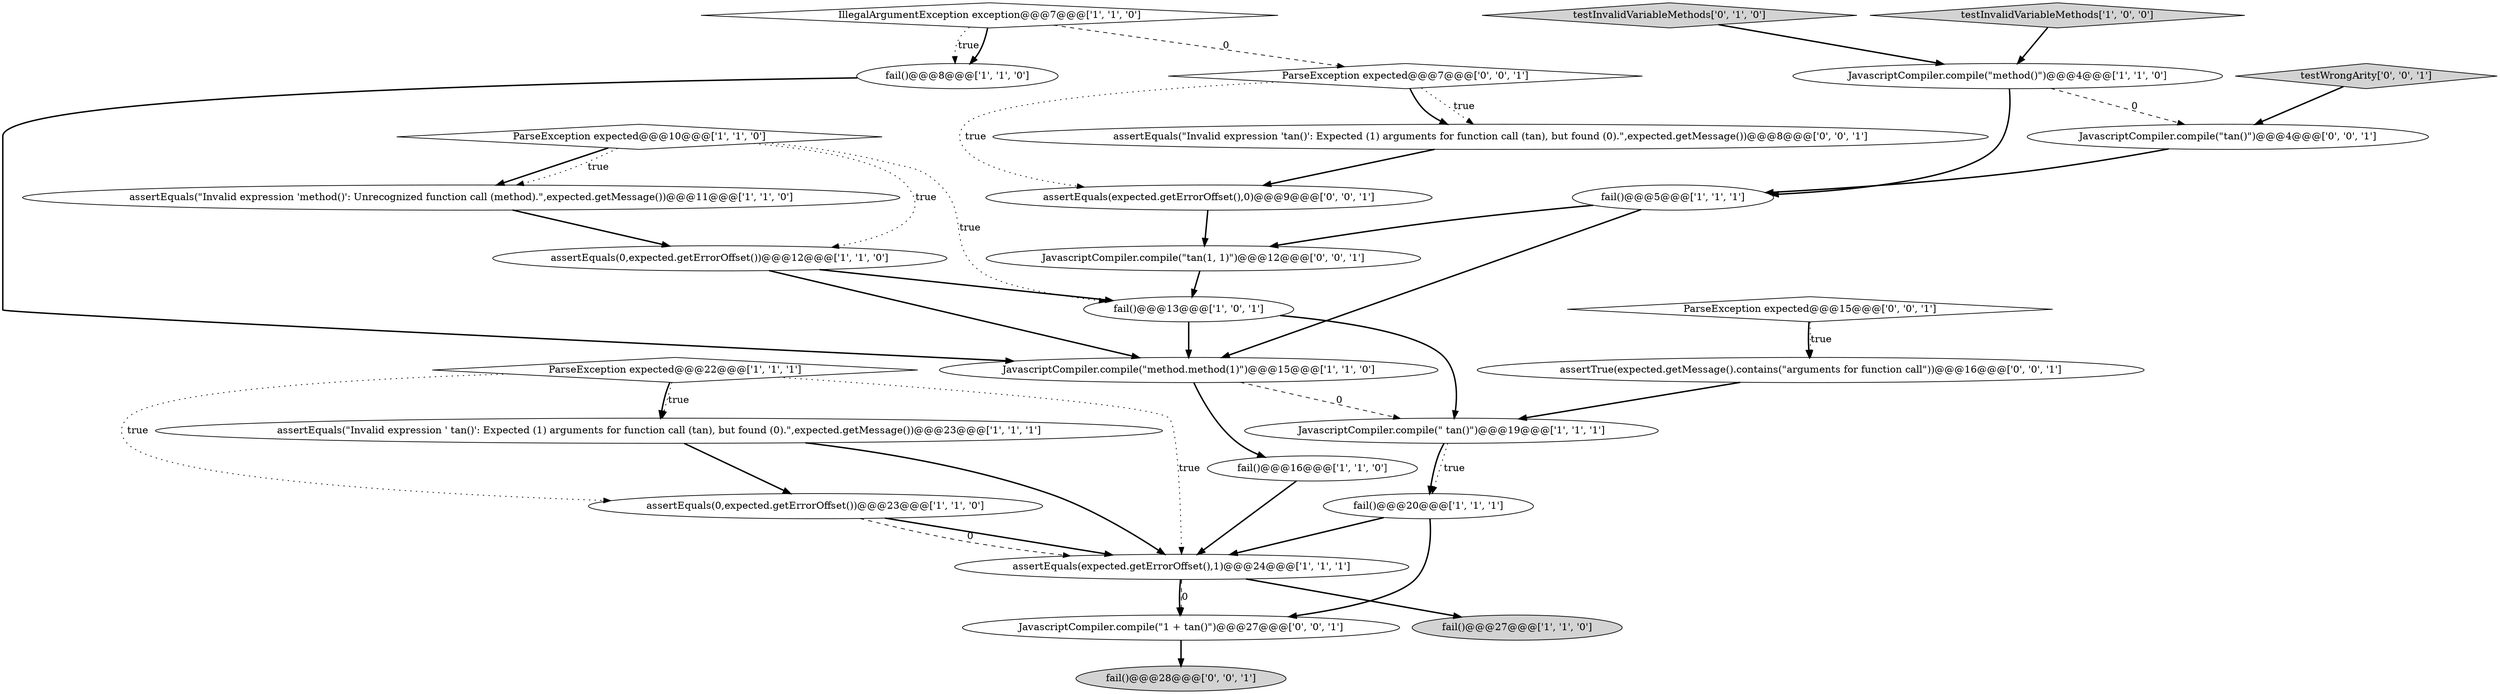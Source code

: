 digraph {
20 [style = filled, label = "assertEquals(expected.getErrorOffset(),0)@@@9@@@['0', '0', '1']", fillcolor = white, shape = ellipse image = "AAA0AAABBB3BBB"];
4 [style = filled, label = "assertEquals(0,expected.getErrorOffset())@@@23@@@['1', '1', '0']", fillcolor = white, shape = ellipse image = "AAA0AAABBB1BBB"];
5 [style = filled, label = "fail()@@@16@@@['1', '1', '0']", fillcolor = white, shape = ellipse image = "AAA0AAABBB1BBB"];
25 [style = filled, label = "assertTrue(expected.getMessage().contains(\"arguments for function call\"))@@@16@@@['0', '0', '1']", fillcolor = white, shape = ellipse image = "AAA0AAABBB3BBB"];
10 [style = filled, label = "JavascriptCompiler.compile(\"method.method(1)\")@@@15@@@['1', '1', '0']", fillcolor = white, shape = ellipse image = "AAA0AAABBB1BBB"];
19 [style = filled, label = "JavascriptCompiler.compile(\"1 + tan()\")@@@27@@@['0', '0', '1']", fillcolor = white, shape = ellipse image = "AAA0AAABBB3BBB"];
0 [style = filled, label = "assertEquals(0,expected.getErrorOffset())@@@12@@@['1', '1', '0']", fillcolor = white, shape = ellipse image = "AAA0AAABBB1BBB"];
2 [style = filled, label = "fail()@@@8@@@['1', '1', '0']", fillcolor = white, shape = ellipse image = "AAA0AAABBB1BBB"];
6 [style = filled, label = "assertEquals(\"Invalid expression ' tan()': Expected (1) arguments for function call (tan), but found (0).\",expected.getMessage())@@@23@@@['1', '1', '1']", fillcolor = white, shape = ellipse image = "AAA0AAABBB1BBB"];
12 [style = filled, label = "fail()@@@27@@@['1', '1', '0']", fillcolor = lightgray, shape = ellipse image = "AAA0AAABBB1BBB"];
1 [style = filled, label = "assertEquals(expected.getErrorOffset(),1)@@@24@@@['1', '1', '1']", fillcolor = white, shape = ellipse image = "AAA0AAABBB1BBB"];
28 [style = filled, label = "JavascriptCompiler.compile(\"tan()\")@@@4@@@['0', '0', '1']", fillcolor = white, shape = ellipse image = "AAA0AAABBB3BBB"];
3 [style = filled, label = "ParseException expected@@@10@@@['1', '1', '0']", fillcolor = white, shape = diamond image = "AAA0AAABBB1BBB"];
21 [style = filled, label = "assertEquals(\"Invalid expression 'tan()': Expected (1) arguments for function call (tan), but found (0).\",expected.getMessage())@@@8@@@['0', '0', '1']", fillcolor = white, shape = ellipse image = "AAA0AAABBB3BBB"];
7 [style = filled, label = "testInvalidVariableMethods['1', '0', '0']", fillcolor = lightgray, shape = diamond image = "AAA0AAABBB1BBB"];
9 [style = filled, label = "fail()@@@5@@@['1', '1', '1']", fillcolor = white, shape = ellipse image = "AAA0AAABBB1BBB"];
15 [style = filled, label = "JavascriptCompiler.compile(\"method()\")@@@4@@@['1', '1', '0']", fillcolor = white, shape = ellipse image = "AAA0AAABBB1BBB"];
18 [style = filled, label = "testInvalidVariableMethods['0', '1', '0']", fillcolor = lightgray, shape = diamond image = "AAA0AAABBB2BBB"];
13 [style = filled, label = "fail()@@@13@@@['1', '0', '1']", fillcolor = white, shape = ellipse image = "AAA0AAABBB1BBB"];
11 [style = filled, label = "fail()@@@20@@@['1', '1', '1']", fillcolor = white, shape = ellipse image = "AAA0AAABBB1BBB"];
27 [style = filled, label = "ParseException expected@@@15@@@['0', '0', '1']", fillcolor = white, shape = diamond image = "AAA0AAABBB3BBB"];
22 [style = filled, label = "testWrongArity['0', '0', '1']", fillcolor = lightgray, shape = diamond image = "AAA0AAABBB3BBB"];
16 [style = filled, label = "assertEquals(\"Invalid expression 'method()': Unrecognized function call (method).\",expected.getMessage())@@@11@@@['1', '1', '0']", fillcolor = white, shape = ellipse image = "AAA0AAABBB1BBB"];
14 [style = filled, label = "JavascriptCompiler.compile(\" tan()\")@@@19@@@['1', '1', '1']", fillcolor = white, shape = ellipse image = "AAA0AAABBB1BBB"];
8 [style = filled, label = "IllegalArgumentException exception@@@7@@@['1', '1', '0']", fillcolor = white, shape = diamond image = "AAA0AAABBB1BBB"];
17 [style = filled, label = "ParseException expected@@@22@@@['1', '1', '1']", fillcolor = white, shape = diamond image = "AAA0AAABBB1BBB"];
23 [style = filled, label = "fail()@@@28@@@['0', '0', '1']", fillcolor = lightgray, shape = ellipse image = "AAA0AAABBB3BBB"];
26 [style = filled, label = "ParseException expected@@@7@@@['0', '0', '1']", fillcolor = white, shape = diamond image = "AAA0AAABBB3BBB"];
24 [style = filled, label = "JavascriptCompiler.compile(\"tan(1, 1)\")@@@12@@@['0', '0', '1']", fillcolor = white, shape = ellipse image = "AAA0AAABBB3BBB"];
24->13 [style = bold, label=""];
26->21 [style = bold, label=""];
15->9 [style = bold, label=""];
6->4 [style = bold, label=""];
27->25 [style = bold, label=""];
26->21 [style = dotted, label="true"];
17->1 [style = dotted, label="true"];
15->28 [style = dashed, label="0"];
10->14 [style = dashed, label="0"];
1->12 [style = bold, label=""];
5->1 [style = bold, label=""];
16->0 [style = bold, label=""];
25->14 [style = bold, label=""];
11->1 [style = bold, label=""];
2->10 [style = bold, label=""];
8->2 [style = dotted, label="true"];
19->23 [style = bold, label=""];
17->4 [style = dotted, label="true"];
0->13 [style = bold, label=""];
14->11 [style = bold, label=""];
4->1 [style = bold, label=""];
3->0 [style = dotted, label="true"];
0->10 [style = bold, label=""];
1->19 [style = dashed, label="0"];
9->24 [style = bold, label=""];
8->2 [style = bold, label=""];
21->20 [style = bold, label=""];
17->6 [style = bold, label=""];
11->19 [style = bold, label=""];
8->26 [style = dashed, label="0"];
22->28 [style = bold, label=""];
17->6 [style = dotted, label="true"];
1->19 [style = bold, label=""];
20->24 [style = bold, label=""];
9->10 [style = bold, label=""];
7->15 [style = bold, label=""];
26->20 [style = dotted, label="true"];
27->25 [style = dotted, label="true"];
3->16 [style = bold, label=""];
4->1 [style = dashed, label="0"];
14->11 [style = dotted, label="true"];
13->10 [style = bold, label=""];
13->14 [style = bold, label=""];
3->16 [style = dotted, label="true"];
6->1 [style = bold, label=""];
3->13 [style = dotted, label="true"];
10->5 [style = bold, label=""];
28->9 [style = bold, label=""];
18->15 [style = bold, label=""];
}
